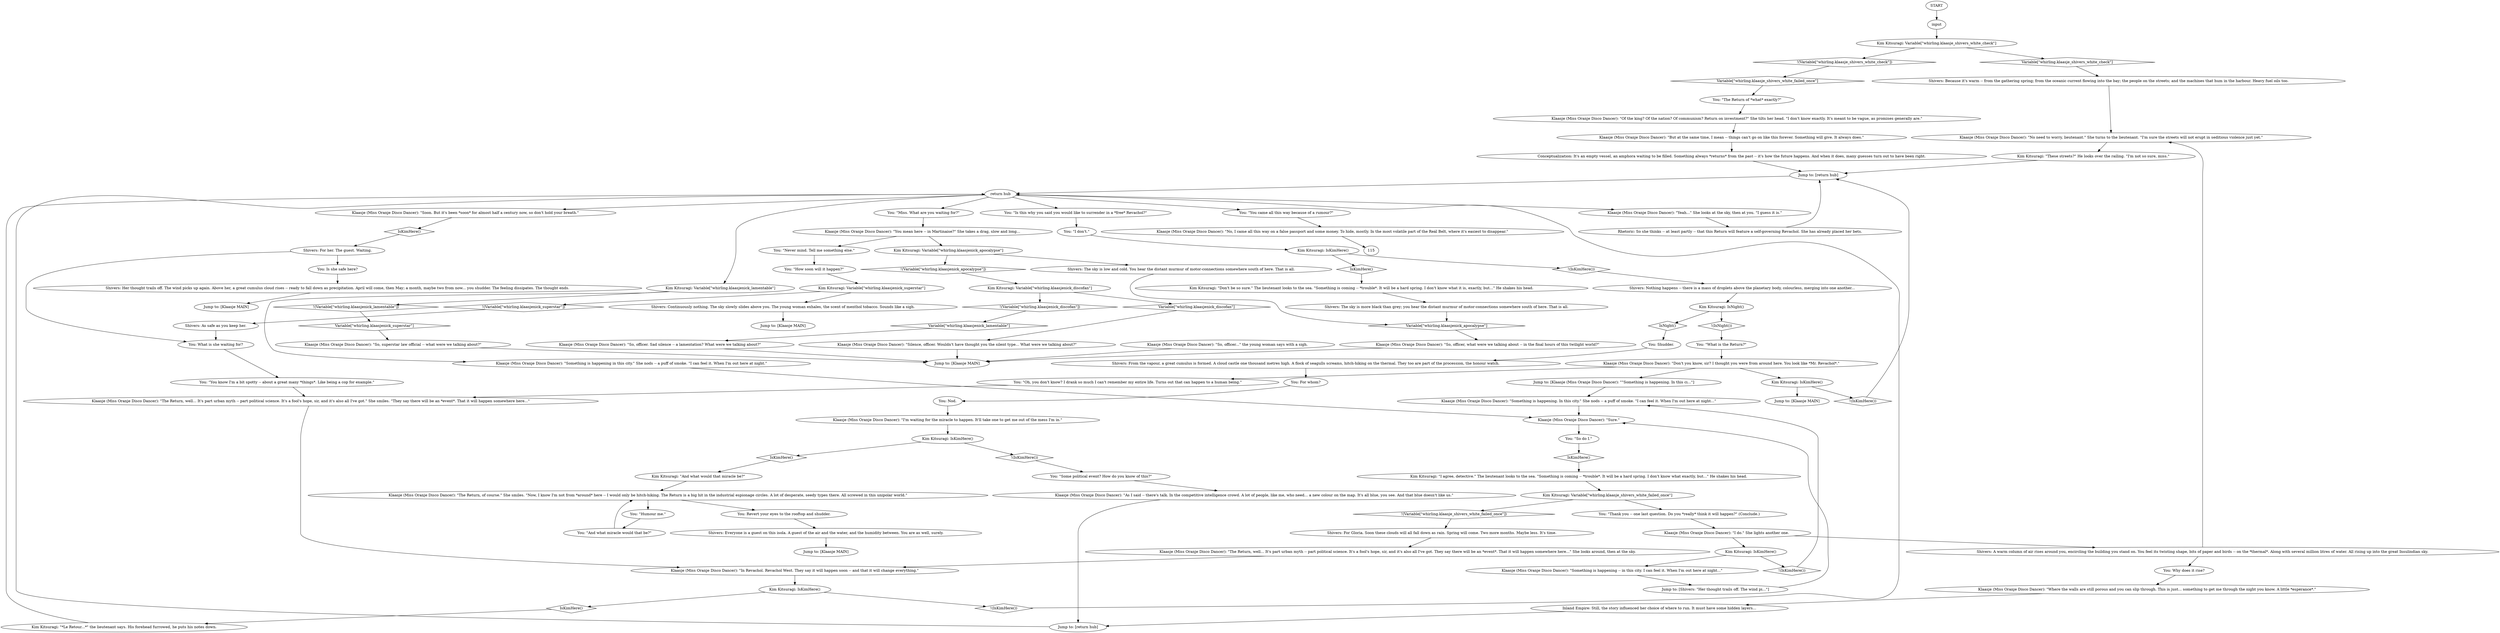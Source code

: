# WHIRLING F3 / KLAASJE END
# 11) Shivers white
# ==================================================
digraph G {
	  0 [label="START"];
	  1 [label="input"];
	  2 [label="Klaasje (Miss Oranje Disco Dancer): \"The Return, well... It's part urban myth -- part political science. It's a fool's hope, sir, and it's also all I've got.\" She smiles. \"They say there will be an *event*. That it will happen somewhere here...\""];
	  3 [label="Kim Kitsuragi: Variable[\"whirling.klaasje_shivers_white_check\"]"];
	  4 [label="Variable[\"whirling.klaasje_shivers_white_check\"]", shape=diamond];
	  5 [label="!(Variable[\"whirling.klaasje_shivers_white_check\"])", shape=diamond];
	  6 [label="Jump to: [Klaasje MAIN]"];
	  7 [label="Klaasje (Miss Oranje Disco Dancer): \"Don't you know, sir? I thought you were from around here. You look like *Mr. Revachol*.\""];
	  8 [label="return hub"];
	  9 [label="You: Why does it rise?"];
	  10 [label="Klaasje (Miss Oranje Disco Dancer): \"Something is happening. In this city.\" She nods -- a puff of smoke. \"I can feel it. When I'm out here at night...\""];
	  11 [label="Kim Kitsuragi: IsNight()"];
	  12 [label="IsNight()", shape=diamond];
	  13 [label="!(IsNight())", shape=diamond];
	  14 [label="Klaasje (Miss Oranje Disco Dancer): \"So, officer, what were we talking about -- in the final hours of this twilight world?\""];
	  15 [label="Klaasje (Miss Oranje Disco Dancer): \"Silence, officer. Wouldn't have thought you the silent type... What were we talking about?\""];
	  16 [label="Kim Kitsuragi: \"*Le Retour...*\" the lieutenant says. His forehead furrowed, he puts his notes down."];
	  17 [label="Klaasje (Miss Oranje Disco Dancer): \"So, superstar law official -- what were we talking about?\""];
	  18 [label="Jump to: [Klaasje MAIN]"];
	  19 [label="You: \"Never mind. Tell me something else.\""];
	  20 [label="Kim Kitsuragi: \"And what would that miracle be?\""];
	  21 [label="Conceptualization: It's an empty vessel, an amphora waiting to be filled. Something always *returns* from the past -- it's how the future happens. And when it does, many guesses turn out to have been right."];
	  22 [label="Kim Kitsuragi: Variable[\"whirling.klaasjenick_discofan\"]"];
	  23 [label="Variable[\"whirling.klaasjenick_discofan\"]", shape=diamond];
	  24 [label="!(Variable[\"whirling.klaasjenick_discofan\"])", shape=diamond];
	  25 [label="You: Revert your eyes to the rooftop and shudder."];
	  26 [label="Kim Kitsuragi: \"These streets?\" He looks over the railing. \"I'm not so sure, miss.\""];
	  27 [label="Klaasje (Miss Oranje Disco Dancer): \"But at the same time, I mean -- things can't go on like this forever. Something will give. It always does.\""];
	  28 [label="Jump to: [Shivers: \"Her thought trails off. The wind pi...\"]"];
	  29 [label="Jump to: [Klaasje MAIN]"];
	  30 [label="Kim Kitsuragi: IsKimHere()"];
	  31 [label="IsKimHere()", shape=diamond];
	  32 [label="!(IsKimHere())", shape=diamond];
	  33 [label="You: \"Oh, you don't know? I drank so much I can't remember my entire life. Turns out that can happen to a human being.\""];
	  34 [label="Klaasje (Miss Oranje Disco Dancer): \"As I said -- there's talk. In the competitive intelligence crowd. A lot of people, like me, who need... a new colour on the map. It's all blue, you see. And that blue doesn't like us.\""];
	  35 [label="You: \"Is this why you said you would like to surrender in a *free* Revachol?\""];
	  36 [label="Jump to: [return hub]"];
	  37 [label="Inland Empire: Still, the story influenced her choice of where to run. It must have some hidden layers..."];
	  38 [label="Klaasje (Miss Oranje Disco Dancer): \"In Revachol. Revachol West. They say it will happen soon -- and that it will change everything.\""];
	  39 [label="Kim Kitsuragi: \"Don't be so sure.\" The lieutenant looks to the sea. \"Something is coming -- *trouble*. It will be a hard spring. I don't know what it is, exactly, but...\" He shakes his head."];
	  40 [label="Klaasje (Miss Oranje Disco Dancer): \"I'm waiting for the miracle to happen. It'll take one to get me out of the mess I'm in.\""];
	  41 [label="Klaasje (Miss Oranje Disco Dancer): \"The Return, of course.\" She smiles. \"Now, I know I'm not from *around* here -- I would only be hitch-hiking. The Return is a big hit in the industrial espionage circles. A lot of desperate, seedy types there. All screwed in this unipolar world.\""];
	  42 [label="Jump to: [return hub]"];
	  43 [label="You: For whom?"];
	  44 [label="Klaasje (Miss Oranje Disco Dancer): \"I do.\" She lights another one."];
	  45 [label="Klaasje (Miss Oranje Disco Dancer): \"So, officer. Sad silence -- a lamentation? What were we talking about?\""];
	  46 [label="Shivers: From the vapour, a great cumulus is formed. A cloud castle one thousand metres high. A flock of seagulls screams, hitch-hiking on the thermal. They too are part of the procession, the honour watch."];
	  47 [label="You: \"You came all this way because of a rumour?\""];
	  48 [label="Jump to: [Klaasje MAIN]"];
	  49 [label="Shivers: Everyone is a guest on this isola. A guest of the air and the water, and the humidity between. You are as well, surely."];
	  50 [label="You: What is she waiting for?"];
	  51 [label="Rhetoric: So she thinks -- at least partly -- that this Return will feature a self-governing Revachol. She has already placed her bets."];
	  52 [label="Klaasje (Miss Oranje Disco Dancer): \"No, I came all this way on a false passport and some money. To hide, mostly. In the most volatile part of the Reál Belt, where it's easiest to disappear.\""];
	  53 [label="You: Is she safe here?"];
	  54 [label="Klaasje (Miss Oranje Disco Dancer): \"You mean here -- in Martinaise?\" She takes a drag, slow and long..."];
	  55 [label="Kim Kitsuragi: IsKimHere()"];
	  56 [label="IsKimHere()", shape=diamond];
	  57 [label="!(IsKimHere())", shape=diamond];
	  58 [label="Kim Kitsuragi: IsKimHere()"];
	  59 [label="IsKimHere()", shape=diamond];
	  60 [label="!(IsKimHere())", shape=diamond];
	  61 [label="Klaasje (Miss Oranje Disco Dancer): \"Of the king? Of the nation? Of communism? Return on investment?\" She tilts her head. \"I don't know exactly. It's meant to be vague, as promises generally are.\""];
	  62 [label="Kim Kitsuragi: \"I agree, detective.\" The lieutenant looks to the sea. \"Something is coming -- *trouble*. It will be a hard spring. I don't know what exactly, but...\" He shakes his head."];
	  63 [label="Klaasje (Miss Oranje Disco Dancer): \"So, officer...\" the young woman says with a sigh."];
	  64 [label="Shivers: As safe as you keep her."];
	  65 [label="Shivers: Her thought trails off. The wind picks up again. Above her, a great cumulus cloud rises -- ready to fall down as precipitation. April will come, then May; a month, maybe two from now... you shudder. The feeling dissipates. The thought ends."];
	  66 [label="Klaasje (Miss Oranje Disco Dancer): \"Sure.\""];
	  67 [label="You: \"How soon will it happen?\""];
	  68 [label="Kim Kitsuragi: Variable[\"whirling.klaasjenick_lamentable\"]"];
	  69 [label="Variable[\"whirling.klaasjenick_lamentable\"]", shape=diamond];
	  70 [label="!(Variable[\"whirling.klaasjenick_lamentable\"])", shape=diamond];
	  71 [label="Klaasje (Miss Oranje Disco Dancer): \"Something is happening in this city.\" She nods -- a puff of smoke. \"I can feel it. When I'm out here at night.\""];
	  72 [label="Kim Kitsuragi: Variable[\"whirling.klaasje_shivers_white_failed_once\"]"];
	  73 [label="Variable[\"whirling.klaasje_shivers_white_failed_once\"]", shape=diamond];
	  74 [label="!(Variable[\"whirling.klaasje_shivers_white_failed_once\"])", shape=diamond];
	  75 [label="You: \"Thank you -- one last question. Do you *really* think it will happen?\" (Conclude.)"];
	  76 [label="Klaasje (Miss Oranje Disco Dancer): \"Soon. But it's been *soon* for almost half a century now, so don't hold your breath.\""];
	  77 [label="Kim Kitsuragi: Variable[\"whirling.klaasjenick_superstar\"]"];
	  78 [label="Variable[\"whirling.klaasjenick_superstar\"]", shape=diamond];
	  79 [label="!(Variable[\"whirling.klaasjenick_superstar\"])", shape=diamond];
	  80 [label="Shivers: Continuously nothing. The sky slowly slides above you. The young woman exhales, the scent of menthol tobacco. Sounds like a sigh."];
	  81 [label="You: \"The Return of *what* exactly?\""];
	  82 [label="You: \"Miss. What are you waiting for?\""];
	  83 [label="Klaasje (Miss Oranje Disco Dancer): \"The Return, well... It's part urban myth -- part political science. It's a fool's hope, sir, and it's also all I've got. They say there will be an *event*. That it will happen somewhere here...\" She looks around, then at the sky."];
	  84 [label="You: \"And what miracle would that be?\""];
	  85 [label="You: \"Some political event? How do you know of this?\""];
	  86 [label="Klaasje (Miss Oranje Disco Dancer): \"Yeah...\" She looks at the sky, then at you. \"I guess it is.\""];
	  87 [label="You: \"I don't.\""];
	  88 [label="Kim Kitsuragi: IsKimHere()"];
	  89 [label="IsKimHere()", shape=diamond];
	  90 [label="!(IsKimHere())", shape=diamond];
	  91 [label="Klaasje (Miss Oranje Disco Dancer): \"Something is happening -- in this city. I can feel it. When I'm out here at night...\""];
	  92 [label="Shivers: Nothing happens -- there is a mass of droplets above the planetary body, colourless, merging into one another..."];
	  93 [label="Shivers: For Gloria. Soon these clouds will all fall down as rain. Spring will come. Two more months. Maybe less. It's time."];
	  94 [label="You: \"You know I'm a bit spotty -- about a great many *things*. Like being a cop for example.\""];
	  95 [label="Jump to: [Klaasje (Miss Oranje Disco Dancer): \"\"Something is happening. In this ci...\"]"];
	  96 [label="Shivers: The sky is more black than grey; you hear the distant murmur of motor-connections somewhere south of here. That is all."];
	  97 [label="You: Shudder."];
	  98 [label="Klaasje (Miss Oranje Disco Dancer): \"No need to worry, lieutenant.\" She turns to the lieutenant. \"I'm sure the streets will not erupt in seditious violence just yet.\""];
	  99 [label="Shivers: For her. The guest. Waiting."];
	  100 [label="You: Nod."];
	  101 [label="Kim Kitsuragi: Variable[\"whirling.klaasjenick_apocalypse\"]"];
	  102 [label="Variable[\"whirling.klaasjenick_apocalypse\"]", shape=diamond];
	  103 [label="!(Variable[\"whirling.klaasjenick_apocalypse\"])", shape=diamond];
	  104 [label="Shivers: The sky is low and cold. You hear the distant murmur of motor-connections somewhere south of here. That is all."];
	  105 [label="You: \"What is the Return?\""];
	  106 [label="You: \"Humour me.\""];
	  107 [label="Kim Kitsuragi: IsKimHere()"];
	  108 [label="IsKimHere()", shape=diamond];
	  109 [label="!(IsKimHere())", shape=diamond];
	  110 [label="Jump to: [Klaasje MAIN]"];
	  111 [label="You: \"So do I.\""];
	  112 [label="Shivers: A warm column of air rises around you, encircling the building you stand on. You feel its twisting shape, bits of paper and birds -- on the *thermal*. Along with several million litres of water. All rising up into the great Insulindian sky."];
	  113 [label="Shivers: Because it's warm -- from the gathering spring; from the oceanic current flowing into the bay; the people on the streets; and the machines that hum in the harbour. Heavy fuel oils too."];
	  114 [label="Klaasje (Miss Oranje Disco Dancer): \"Where the walls are still porous and you can slip through. This is just... something to get me through the night you know. A little *espérance*.\""];
	  0 -> 1
	  1 -> 3
	  2 -> 38
	  3 -> 4
	  3 -> 5
	  4 -> 113
	  5 -> 73
	  7 -> 33
	  7 -> 107
	  7 -> 95
	  8 -> 35
	  8 -> 68
	  8 -> 76
	  8 -> 47
	  8 -> 82
	  8 -> 86
	  9 -> 114
	  10 -> 66
	  11 -> 12
	  11 -> 13
	  12 -> 97
	  13 -> 105
	  14 -> 29
	  15 -> 29
	  16 -> 8
	  17 -> 29
	  19 -> 67
	  20 -> 41
	  21 -> 42
	  22 -> 24
	  22 -> 23
	  23 -> 15
	  24 -> 69
	  25 -> 49
	  26 -> 42
	  27 -> 21
	  28 -> 66
	  30 -> 32
	  30 -> 31
	  31 -> 20
	  32 -> 85
	  33 -> 2
	  34 -> 36
	  35 -> 87
	  36 -> 8
	  37 -> 36
	  38 -> 55
	  39 -> 96
	  40 -> 30
	  41 -> 25
	  41 -> 106
	  42 -> 8
	  43 -> 100
	  44 -> 88
	  44 -> 112
	  45 -> 29
	  46 -> 43
	  47 -> 52
	  49 -> 6
	  50 -> 94
	  51 -> 42
	  52 -> 115
	  53 -> 65
	  54 -> 19
	  54 -> 101
	  55 -> 56
	  55 -> 57
	  56 -> 16
	  57 -> 8
	  58 -> 59
	  58 -> 60
	  59 -> 39
	  60 -> 92
	  61 -> 27
	  62 -> 72
	  63 -> 29
	  64 -> 50
	  65 -> 48
	  66 -> 111
	  67 -> 77
	  68 -> 70
	  68 -> 71
	  69 -> 45
	  70 -> 78
	  71 -> 66
	  72 -> 74
	  72 -> 75
	  73 -> 81
	  74 -> 93
	  75 -> 44
	  76 -> 108
	  77 -> 80
	  77 -> 79
	  78 -> 17
	  79 -> 64
	  80 -> 18
	  81 -> 61
	  82 -> 54
	  83 -> 38
	  84 -> 41
	  85 -> 34
	  86 -> 51
	  87 -> 58
	  88 -> 90
	  88 -> 91
	  89 -> 62
	  90 -> 10
	  91 -> 28
	  92 -> 11
	  93 -> 83
	  94 -> 2
	  95 -> 10
	  96 -> 102
	  97 -> 46
	  98 -> 26
	  99 -> 50
	  99 -> 53
	  100 -> 40
	  101 -> 104
	  101 -> 103
	  102 -> 14
	  103 -> 22
	  104 -> 102
	  105 -> 7
	  106 -> 84
	  107 -> 109
	  107 -> 110
	  108 -> 99
	  109 -> 42
	  111 -> 89
	  112 -> 9
	  112 -> 98
	  113 -> 98
	  114 -> 37
}

